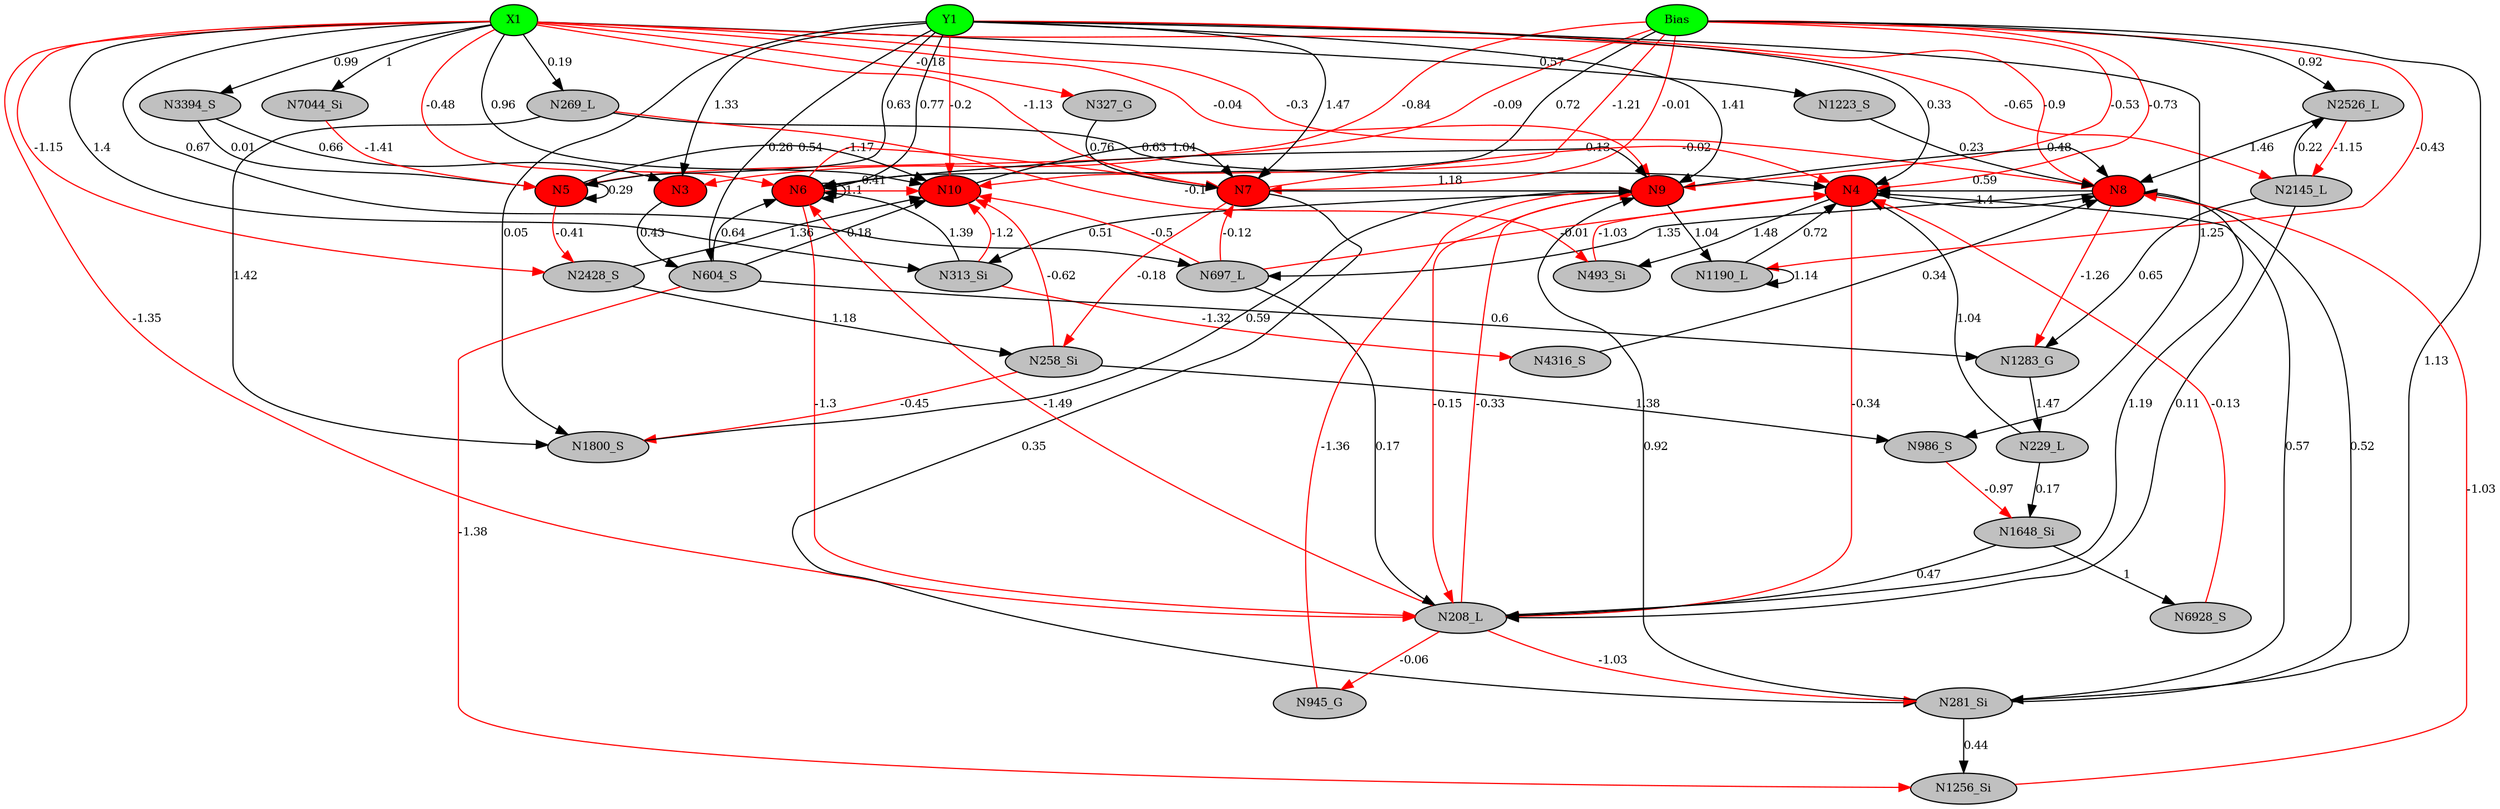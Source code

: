 digraph g { 
N0 [shape=ellipse, label=Bias,fontsize=10,height=0.1,width=0.1,style=filled,fillcolor=green]
N1[shape=ellipse label=X1,fontsize=10,height=0.1,width=0.1,style=filled,fillcolor=green]
N2[shape=ellipse label=Y1,fontsize=10,height=0.1,width=0.1,style=filled,fillcolor=green]
N3[shape=ellipse,fontsize = 10, height = 0.1, width = 0.1, style = filled, fillcolor = red]
N4[shape=ellipse,fontsize = 10, height = 0.1, width = 0.1, style = filled, fillcolor = red]
N5[shape=ellipse,fontsize = 10, height = 0.1, width = 0.1, style = filled, fillcolor = red]
N6[shape=ellipse,fontsize = 10, height = 0.1, width = 0.1, style = filled, fillcolor = red]
N7[shape=ellipse,fontsize = 10, height = 0.1, width = 0.1, style = filled, fillcolor = red]
N8[shape=ellipse,fontsize = 10, height = 0.1, width = 0.1, style = filled, fillcolor = red]
N9[shape=ellipse,fontsize = 10, height = 0.1, width = 0.1, style = filled, fillcolor = red]
N10[shape=ellipse,fontsize = 10, height = 0.1, width = 0.1, style = filled, fillcolor = red]
N208[shape=ellipse, label=N208_L,fontsize=10,height=0.1,width=0.1,style=filled,fillcolor=gray]
N229[shape=ellipse, label=N229_L,fontsize=10,height=0.1,width=0.1,style=filled,fillcolor=gray]
N258[shape=ellipse, label=N258_Si,fontsize=10,height=0.1,width=0.1,style=filled,fillcolor=gray]
N269[shape=ellipse, label=N269_L,fontsize=10,height=0.1,width=0.1,style=filled,fillcolor=gray]
N281[shape=ellipse, label=N281_Si,fontsize=10,height=0.1,width=0.1,style=filled,fillcolor=gray]
N313[shape=ellipse, label=N313_Si,fontsize=10,height=0.1,width=0.1,style=filled,fillcolor=gray]
N327[shape=ellipse, label=N327_G,fontsize=10,height=0.1,width=0.1,style=filled,fillcolor=gray]
N493[shape=ellipse, label=N493_Si,fontsize=10,height=0.1,width=0.1,style=filled,fillcolor=gray]
N604[shape=ellipse, label=N604_S,fontsize=10,height=0.1,width=0.1,style=filled,fillcolor=gray]
N697[shape=ellipse, label=N697_L,fontsize=10,height=0.1,width=0.1,style=filled,fillcolor=gray]
N945[shape=ellipse, label=N945_G,fontsize=10,height=0.1,width=0.1,style=filled,fillcolor=gray]
N986[shape=ellipse, label=N986_S,fontsize=10,height=0.1,width=0.1,style=filled,fillcolor=gray]
N1190[shape=ellipse, label=N1190_L,fontsize=10,height=0.1,width=0.1,style=filled,fillcolor=gray]
N1223[shape=ellipse, label=N1223_S,fontsize=10,height=0.1,width=0.1,style=filled,fillcolor=gray]
N1256[shape=ellipse, label=N1256_Si,fontsize=10,height=0.1,width=0.1,style=filled,fillcolor=gray]
N1283[shape=ellipse, label=N1283_G,fontsize=10,height=0.1,width=0.1,style=filled,fillcolor=gray]
N1648[shape=ellipse, label=N1648_Si,fontsize=10,height=0.1,width=0.1,style=filled,fillcolor=gray]
N1800[shape=ellipse, label=N1800_S,fontsize=10,height=0.1,width=0.1,style=filled,fillcolor=gray]
N2145[shape=ellipse, label=N2145_L,fontsize=10,height=0.1,width=0.1,style=filled,fillcolor=gray]
N2428[shape=ellipse, label=N2428_S,fontsize=10,height=0.1,width=0.1,style=filled,fillcolor=gray]
N2526[shape=ellipse, label=N2526_L,fontsize=10,height=0.1,width=0.1,style=filled,fillcolor=gray]
N3394[shape=ellipse, label=N3394_S,fontsize=10,height=0.1,width=0.1,style=filled,fillcolor=gray]
N4316[shape=ellipse, label=N4316_S,fontsize=10,height=0.1,width=0.1,style=filled,fillcolor=gray]
N6928[shape=ellipse, label=N6928_S,fontsize=10,height=0.1,width=0.1,style=filled,fillcolor=gray]
N7044[shape=ellipse, label=N7044_Si,fontsize=10,height=0.1,width=0.1,style=filled,fillcolor=gray]
N0 -> N3 [color=red] [arrowType=inv][ label=-0.84,fontsize=10]
N2 -> N3 [color=black] [ label=1.33,fontsize=10]
N0 -> N4 [color=red] [arrowType=inv][ label=-0.73,fontsize=10]
N2 -> N4 [color=black] [ label=0.33,fontsize=10]
N0 -> N5 [color=red] [arrowType=inv][ label=-0.09,fontsize=10]
N2 -> N5 [color=black] [ label=0.63,fontsize=10]
N0 -> N6 [color=black] [ label=0.72,fontsize=10]
N1 -> N6 [color=red] [arrowType=inv][ label=-0.48,fontsize=10]
N2 -> N6 [color=black] [ label=0.77,fontsize=10]
N0 -> N7 [color=red] [arrowType=inv][ label=-0.01,fontsize=10]
N1 -> N7 [color=red] [arrowType=inv][ label=-1.13,fontsize=10]
N2 -> N7 [color=black] [ label=1.47,fontsize=10]
N1 -> N8 [color=red] [arrowType=inv][ label=-0.3,fontsize=10]
N2 -> N8 [color=red] [arrowType=inv][ label=-0.9,fontsize=10]
N0 -> N9 [color=red] [arrowType=inv][ label=-0.53,fontsize=10]
N2 -> N9 [color=black] [ label=1.41,fontsize=10]
N0 -> N10 [color=red] [arrowType=inv][ label=-1.21,fontsize=10]
N1 -> N10 [color=black] [ label=0.96,fontsize=10]
N2 -> N10 [color=red] [arrowType=inv][ label=-0.2,fontsize=10]
N8 -> N4 [color=black] [ label=0.59,fontsize=10]
N9 -> N8 [color=black] [ label=0.48,fontsize=10]
N1 -> N208 [color=red] [arrowType=inv][ label=-1.35,fontsize=10]
N208 -> N9 [color=red] [arrowType=inv][ label=-0.33,fontsize=10]
N229 -> N4 [color=black] [ label=1.04,fontsize=10]
N4 -> N208 [color=red] [arrowType=inv][ label=-0.34,fontsize=10]
N5 -> N5 [color=black] [ label=0.29,fontsize=10]
N258 -> N10 [color=red] [arrowType=inv][ label=-0.62,fontsize=10]
N1 -> N269 [color=black] [ label=0.19,fontsize=10]
N269 -> N4 [color=black] [ label=0.63,fontsize=10]
N0 -> N281 [color=black] [ label=1.13,fontsize=10]
N281 -> N8 [color=black] [ label=0.52,fontsize=10]
N1 -> N313 [color=black] [ label=1.4,fontsize=10]
N313 -> N6 [color=black] [ label=1.39,fontsize=10]
N1 -> N327 [color=red] [arrowType=inv][ label=-0.18,fontsize=10]
N327 -> N7 [color=black] [ label=0.76,fontsize=10]
N7 -> N4 [color=red] [arrowType=inv][ label=-0.02,fontsize=10]
N10 -> N7 [color=black] [ label=1.04,fontsize=10]
N269 -> N493 [color=red] [arrowType=inv][ label=-0.1,fontsize=10]
N493 -> N4 [color=red] [arrowType=inv][ label=-1.03,fontsize=10]
N281 -> N4 [color=black] [ label=0.57,fontsize=10]
N6 -> N10 [color=red] [arrowType=inv][ label=-0.41,fontsize=10]
N2 -> N604 [color=black] [ label=0.26,fontsize=10]
N604 -> N6 [color=black] [ label=0.64,fontsize=10]
N1 -> N697 [color=black] [ label=0.67,fontsize=10]
N697 -> N4 [color=red] [arrowType=inv][ label=-0.01,fontsize=10]
N6 -> N208 [color=red] [arrowType=inv][ label=-1.3,fontsize=10]
N6 -> N7 [color=red] [arrowType=inv][ label=-1.17,fontsize=10]
N5 -> N10 [color=black] [ label=0.54,fontsize=10]
N281 -> N9 [color=black] [ label=0.92,fontsize=10]
N208 -> N8 [color=black] [ label=1.19,fontsize=10]
N208 -> N281 [color=red] [arrowType=inv][ label=-1.03,fontsize=10]
N208 -> N945 [color=red] [arrowType=inv][ label=-0.06,fontsize=10]
N945 -> N9 [color=red] [arrowType=inv][ label=-1.36,fontsize=10]
N2 -> N986 [color=black] [ label=1.25,fontsize=10]
N7 -> N9 [color=black] [ label=1.18,fontsize=10]
N7 -> N258 [color=red] [arrowType=inv][ label=-0.18,fontsize=10]
N0 -> N1190 [color=red] [arrowType=inv][ label=-0.43,fontsize=10]
N1190 -> N4 [color=black] [ label=0.72,fontsize=10]
N1 -> N9 [color=red] [arrowType=inv][ label=-0.04,fontsize=10]
N1 -> N1223 [color=black] [ label=0.57,fontsize=10]
N1223 -> N8 [color=black] [ label=0.23,fontsize=10]
N281 -> N1256 [color=black] [ label=0.44,fontsize=10]
N1256 -> N8 [color=red] [arrowType=inv][ label=-1.03,fontsize=10]
N8 -> N1283 [color=red] [arrowType=inv][ label=-1.26,fontsize=10]
N1283 -> N229 [color=black] [ label=1.47,fontsize=10]
N208 -> N6 [color=red] [arrowType=inv][ label=-1.49,fontsize=10]
N7 -> N281 [color=black] [ label=0.35,fontsize=10]
N258 -> N986 [color=black] [ label=1.38,fontsize=10]
N697 -> N7 [color=red] [arrowType=inv][ label=-0.12,fontsize=10]
N9 -> N208 [color=red] [arrowType=inv][ label=-0.15,fontsize=10]
N986 -> N1648 [color=red] [arrowType=inv][ label=-0.97,fontsize=10]
N229 -> N1648 [color=black] [ label=0.17,fontsize=10]
N3 -> N604 [color=black] [ label=0.43,fontsize=10]
N2 -> N1800 [color=black] [ label=0.05,fontsize=10]
N1800 -> N9 [color=black] [ label=0.59,fontsize=10]
N4 -> N493 [color=black] [ label=1.48,fontsize=10]
N697 -> N10 [color=red] [arrowType=inv][ label=-0.5,fontsize=10]
N4 -> N8 [color=black] [ label=1.4,fontsize=10]
N1 -> N2145 [color=red] [arrowType=inv][ label=-0.65,fontsize=10]
N2145 -> N208 [color=black] [ label=0.11,fontsize=10]
N1 -> N2428 [color=red] [arrowType=inv][ label=-1.15,fontsize=10]
N2428 -> N258 [color=black] [ label=1.18,fontsize=10]
N0 -> N2526 [color=black] [ label=0.92,fontsize=10]
N2526 -> N8 [color=black] [ label=1.46,fontsize=10]
N258 -> N1800 [color=red] [arrowType=inv][ label=-0.45,fontsize=10]
N6 -> N6 [color=black] [ label=1.1,fontsize=10]
N1648 -> N208 [color=black] [ label=0.47,fontsize=10]
N5 -> N2428 [color=red] [arrowType=inv][ label=-0.41,fontsize=10]
N1190 -> N1190 [color=black] [ label=1.14,fontsize=10]
N2526 -> N2145 [color=red] [arrowType=inv][ label=-1.15,fontsize=10]
N6 -> N9 [color=black] [ label=0.13,fontsize=10]
N697 -> N208 [color=black] [ label=0.17,fontsize=10]
N9 -> N313 [color=black] [ label=0.51,fontsize=10]
N604 -> N1283 [color=black] [ label=0.6,fontsize=10]
N313 -> N10 [color=red] [arrowType=inv][ label=-1.2,fontsize=10]
N1 -> N3394 [color=black] [ label=0.99,fontsize=10]
N3394 -> N3 [color=black] [ label=0.66,fontsize=10]
N8 -> N697 [color=black] [ label=1.35,fontsize=10]
N3394 -> N5 [color=black] [ label=0.01,fontsize=10]
N604 -> N1256 [color=red] [arrowType=inv][ label=-1.38,fontsize=10]
N2145 -> N1283 [color=black] [ label=0.65,fontsize=10]
N313 -> N4316 [color=red] [arrowType=inv][ label=-1.32,fontsize=10]
N4316 -> N8 [color=black] [ label=0.34,fontsize=10]
N2145 -> N2526 [color=black] [ label=0.22,fontsize=10]
N2428 -> N10 [color=black] [ label=1.36,fontsize=10]
N1648 -> N6928 [color=black] [ label=1,fontsize=10]
N6928 -> N4 [color=red] [arrowType=inv][ label=-0.13,fontsize=10]
N1 -> N7044 [color=black] [ label=1,fontsize=10]
N7044 -> N5 [color=red] [arrowType=inv][ label=-1.41,fontsize=10]
N604 -> N10 [color=black] [ label=0.18,fontsize=10]
N9 -> N1190 [color=black] [ label=1.04,fontsize=10]
N269 -> N1800 [color=black] [ label=1.42,fontsize=10]
 { rank=same; 
N3
N4
N5
N6
N7
N8
N9
N10
 } 
 { rank=same; 
N1 ->N2 ->N0 [style=invis]
 } 
}

